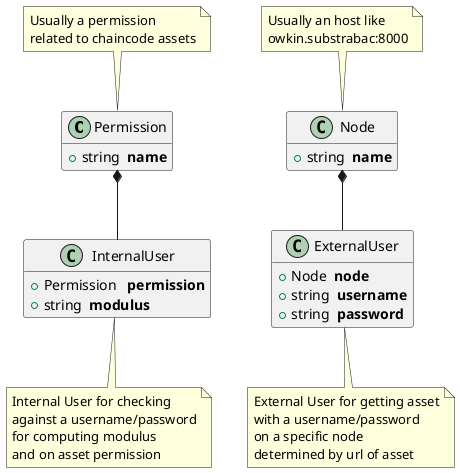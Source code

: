 @startuml

skinparam shadowing false

class Permission {
    +string  <b>name</b>
}

class Node {
    +string  <b>name</b>
}

class InternalUser {
    +Permission   <b>permission</b>
    +string  <b>modulus</b>
}

class ExternalUser {
    +Node  <b>node</b>
    +string  <b>username</b>
    +string  <b>password</b>
}

Node  *-- ExternalUser
Permission *-- InternalUser

InternalUser -[hidden]> ExternalUser

note bottom of InternalUser
Internal User for checking
against a username/password
for computing modulus
and on asset permission
end note

note bottom of ExternalUser
External User for getting asset
with a username/password
on a specific node
determined by url of asset
end note

note top of Node
Usually an host like
owkin.substrabac:8000
end note

note top of Permission
Usually a permission
related to chaincode assets
end note


hide empty members

@enduml
